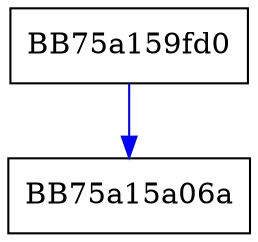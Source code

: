 digraph AddVisited {
  node [shape="box"];
  graph [splines=ortho];
  BB75a159fd0 -> BB75a15a06a [color="blue"];
}